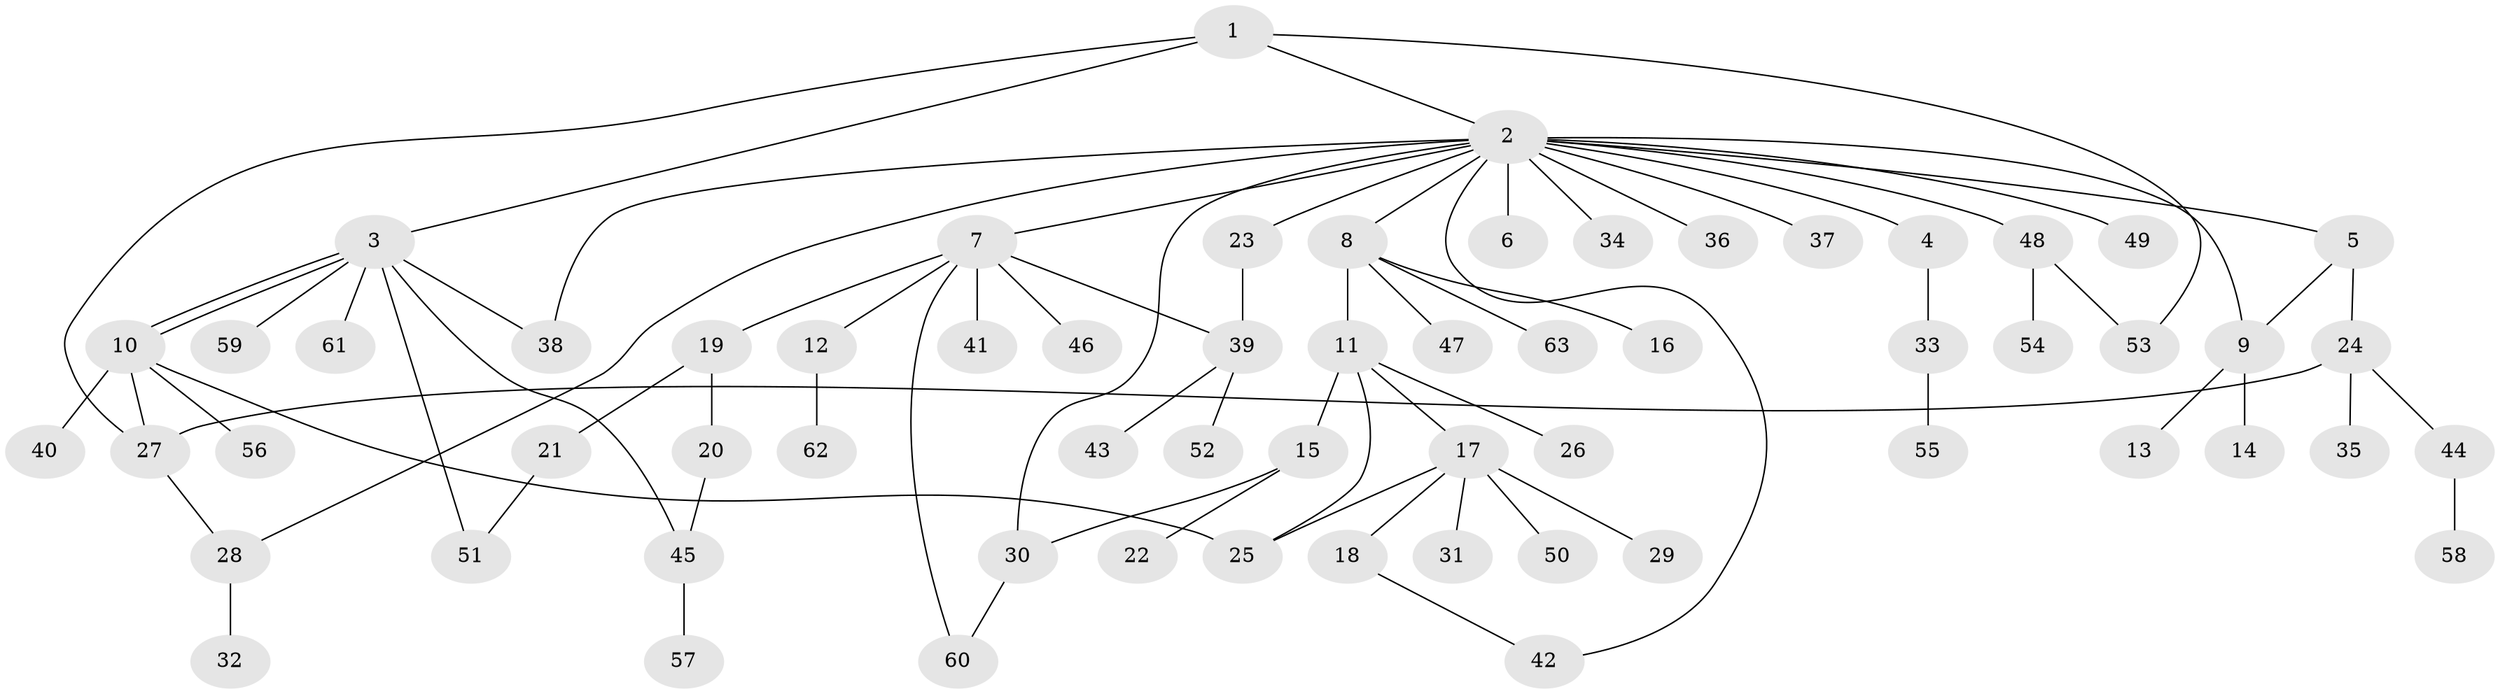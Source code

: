 // coarse degree distribution, {6: 0.043478260869565216, 18: 0.021739130434782608, 7: 0.021739130434782608, 2: 0.2391304347826087, 1: 0.5, 9: 0.021739130434782608, 4: 0.043478260869565216, 5: 0.043478260869565216, 3: 0.06521739130434782}
// Generated by graph-tools (version 1.1) at 2025/51/02/27/25 19:51:58]
// undirected, 63 vertices, 77 edges
graph export_dot {
graph [start="1"]
  node [color=gray90,style=filled];
  1;
  2;
  3;
  4;
  5;
  6;
  7;
  8;
  9;
  10;
  11;
  12;
  13;
  14;
  15;
  16;
  17;
  18;
  19;
  20;
  21;
  22;
  23;
  24;
  25;
  26;
  27;
  28;
  29;
  30;
  31;
  32;
  33;
  34;
  35;
  36;
  37;
  38;
  39;
  40;
  41;
  42;
  43;
  44;
  45;
  46;
  47;
  48;
  49;
  50;
  51;
  52;
  53;
  54;
  55;
  56;
  57;
  58;
  59;
  60;
  61;
  62;
  63;
  1 -- 2;
  1 -- 3;
  1 -- 27;
  1 -- 53;
  2 -- 4;
  2 -- 5;
  2 -- 6;
  2 -- 7;
  2 -- 8;
  2 -- 9;
  2 -- 23;
  2 -- 28;
  2 -- 30;
  2 -- 34;
  2 -- 36;
  2 -- 37;
  2 -- 38;
  2 -- 42;
  2 -- 48;
  2 -- 49;
  3 -- 10;
  3 -- 10;
  3 -- 38;
  3 -- 45;
  3 -- 51;
  3 -- 59;
  3 -- 61;
  4 -- 33;
  5 -- 9;
  5 -- 24;
  7 -- 12;
  7 -- 19;
  7 -- 39;
  7 -- 41;
  7 -- 46;
  7 -- 60;
  8 -- 11;
  8 -- 16;
  8 -- 47;
  8 -- 63;
  9 -- 13;
  9 -- 14;
  10 -- 25;
  10 -- 27;
  10 -- 40;
  10 -- 56;
  11 -- 15;
  11 -- 17;
  11 -- 25;
  11 -- 26;
  12 -- 62;
  15 -- 22;
  15 -- 30;
  17 -- 18;
  17 -- 25;
  17 -- 29;
  17 -- 31;
  17 -- 50;
  18 -- 42;
  19 -- 20;
  19 -- 21;
  20 -- 45;
  21 -- 51;
  23 -- 39;
  24 -- 27;
  24 -- 35;
  24 -- 44;
  27 -- 28;
  28 -- 32;
  30 -- 60;
  33 -- 55;
  39 -- 43;
  39 -- 52;
  44 -- 58;
  45 -- 57;
  48 -- 53;
  48 -- 54;
}
